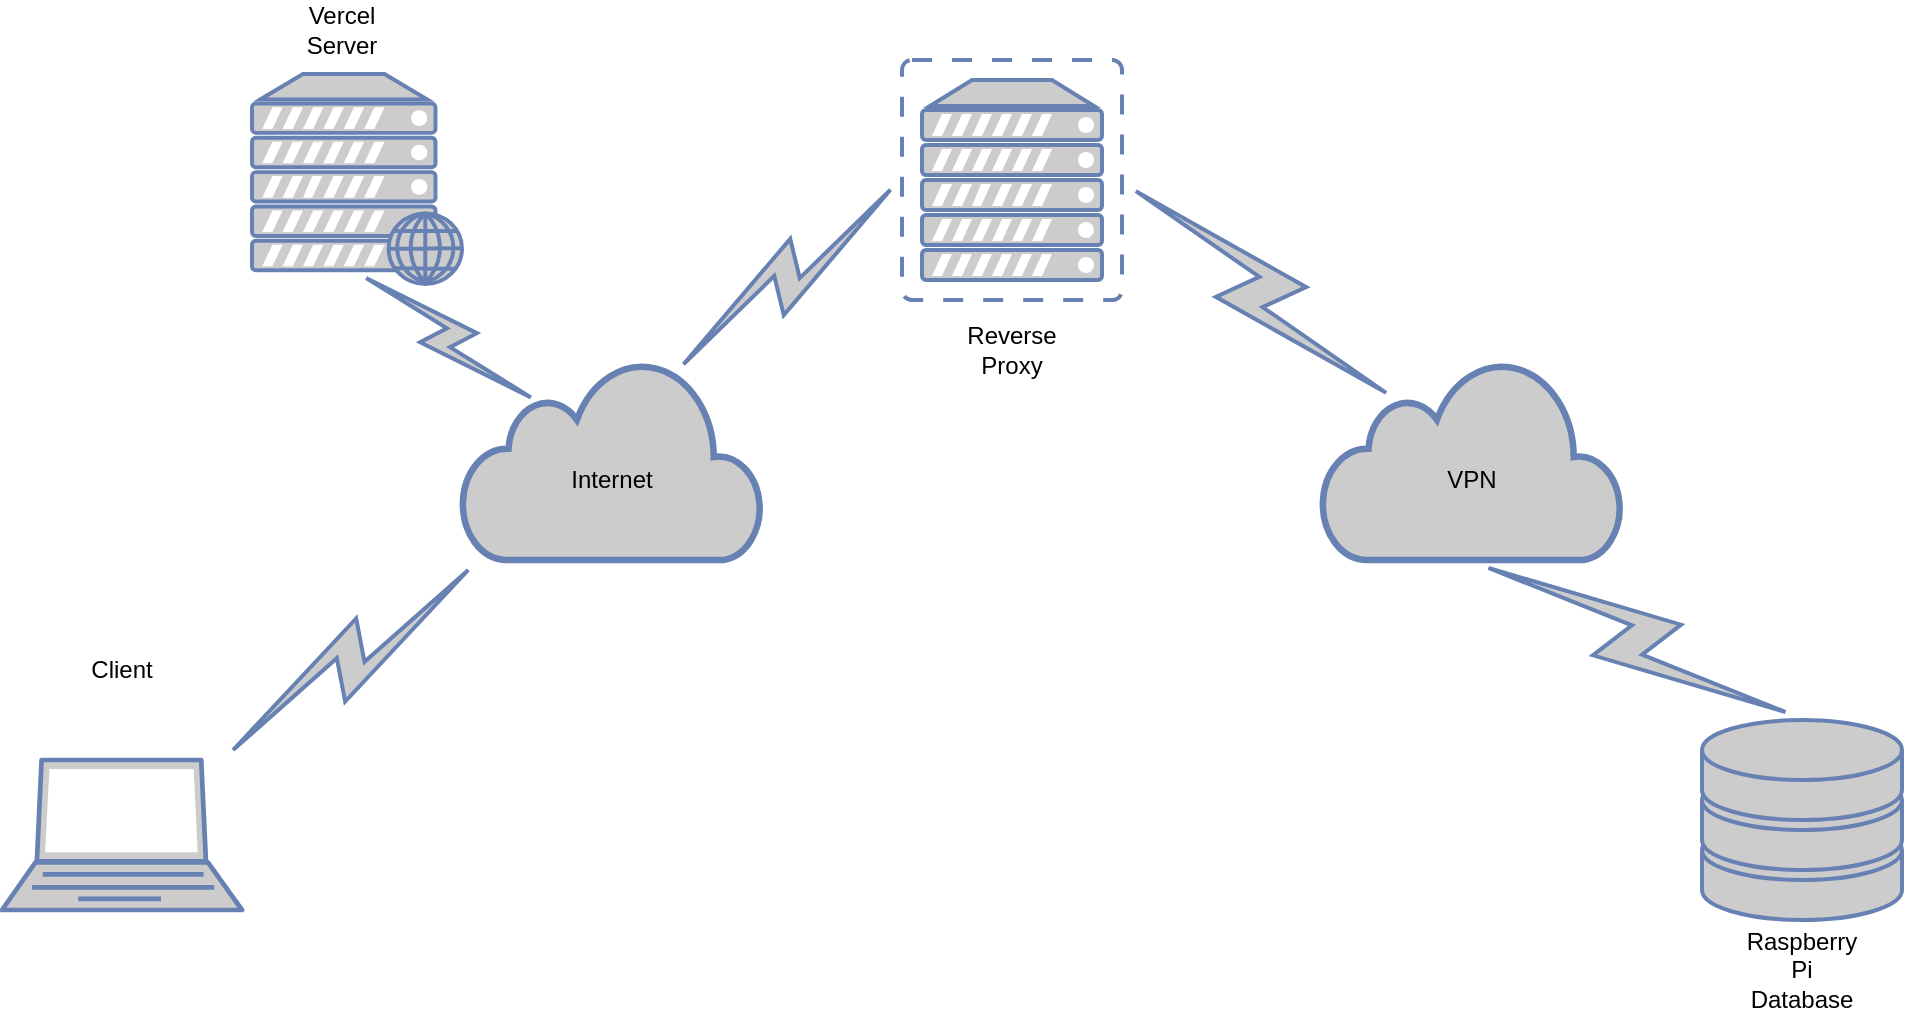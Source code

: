 <mxfile version="16.5.6" type="device"><diagram name="Page-1" id="bfe91b75-5d2c-26a0-9c1d-138518896778"><mxGraphModel dx="2171" dy="875" grid="0" gridSize="10" guides="1" tooltips="1" connect="1" arrows="1" fold="1" page="1" pageScale="1" pageWidth="1100" pageHeight="850" background="none" math="0" shadow="0"><root><mxCell id="0"/><mxCell id="1" parent="0"/><mxCell id="9VFb4H1foxlltlZFHTnn-1" value="" style="fontColor=#0066CC;verticalAlign=top;verticalLabelPosition=bottom;labelPosition=center;align=center;html=1;outlineConnect=0;fillColor=#CCCCCC;strokeColor=#6881B3;gradientColor=none;gradientDirection=north;strokeWidth=2;shape=mxgraph.networks.laptop;" vertex="1" parent="1"><mxGeometry x="120" y="430" width="120" height="75" as="geometry"/></mxCell><mxCell id="9VFb4H1foxlltlZFHTnn-2" value="" style="html=1;outlineConnect=0;fillColor=#CCCCCC;strokeColor=#6881B3;gradientColor=none;gradientDirection=north;strokeWidth=2;shape=mxgraph.networks.comm_link_edge;html=1;rounded=0;" edge="1" parent="1" source="9VFb4H1foxlltlZFHTnn-1" target="9VFb4H1foxlltlZFHTnn-4"><mxGeometry width="100" height="100" relative="1" as="geometry"><mxPoint x="230" y="420" as="sourcePoint"/><mxPoint x="400" y="250" as="targetPoint"/><Array as="points"/></mxGeometry></mxCell><mxCell id="9VFb4H1foxlltlZFHTnn-3" value="" style="fontColor=#0066CC;verticalAlign=top;verticalLabelPosition=bottom;labelPosition=center;align=center;html=1;outlineConnect=0;fillColor=#CCCCCC;strokeColor=#6881B3;gradientColor=none;gradientDirection=north;strokeWidth=2;shape=mxgraph.networks.virtual_server;" vertex="1" parent="1"><mxGeometry x="570" y="80" width="110" height="120" as="geometry"/></mxCell><mxCell id="9VFb4H1foxlltlZFHTnn-4" value="" style="html=1;outlineConnect=0;fillColor=#CCCCCC;strokeColor=#6881B3;gradientColor=none;gradientDirection=north;strokeWidth=2;shape=mxgraph.networks.cloud;fontColor=#ffffff;" vertex="1" parent="1"><mxGeometry x="350" y="230" width="150" height="100" as="geometry"/></mxCell><mxCell id="9VFb4H1foxlltlZFHTnn-5" value="" style="html=1;outlineConnect=0;fillColor=#CCCCCC;strokeColor=#6881B3;gradientColor=none;gradientDirection=north;strokeWidth=2;shape=mxgraph.networks.comm_link_edge;html=1;rounded=0;exitX=0.7;exitY=0.07;exitDx=0;exitDy=0;exitPerimeter=0;entryX=0;entryY=0.5;entryDx=0;entryDy=0;entryPerimeter=0;" edge="1" parent="1" source="9VFb4H1foxlltlZFHTnn-4" target="9VFb4H1foxlltlZFHTnn-3"><mxGeometry width="100" height="100" relative="1" as="geometry"><mxPoint x="650" y="320" as="sourcePoint"/><mxPoint x="750" y="220" as="targetPoint"/></mxGeometry></mxCell><mxCell id="9VFb4H1foxlltlZFHTnn-6" value="" style="html=1;outlineConnect=0;fillColor=#CCCCCC;strokeColor=#6881B3;gradientColor=none;gradientDirection=north;strokeWidth=2;shape=mxgraph.networks.cloud;fontColor=#ffffff;" vertex="1" parent="1"><mxGeometry x="780" y="230" width="150" height="100" as="geometry"/></mxCell><mxCell id="9VFb4H1foxlltlZFHTnn-7" value="" style="html=1;outlineConnect=0;fillColor=#CCCCCC;strokeColor=#6881B3;gradientColor=none;gradientDirection=north;strokeWidth=2;shape=mxgraph.networks.comm_link_edge;html=1;rounded=0;exitX=1;exitY=0.5;exitDx=0;exitDy=0;exitPerimeter=0;entryX=0.26;entryY=0.22;entryDx=0;entryDy=0;entryPerimeter=0;" edge="1" parent="1" source="9VFb4H1foxlltlZFHTnn-3" target="9VFb4H1foxlltlZFHTnn-6"><mxGeometry width="100" height="100" relative="1" as="geometry"><mxPoint x="650" y="320" as="sourcePoint"/><mxPoint x="750" y="220" as="targetPoint"/></mxGeometry></mxCell><mxCell id="9VFb4H1foxlltlZFHTnn-8" value="" style="fontColor=#0066CC;verticalAlign=top;verticalLabelPosition=bottom;labelPosition=center;align=center;html=1;outlineConnect=0;fillColor=#CCCCCC;strokeColor=#6881B3;gradientColor=none;gradientDirection=north;strokeWidth=2;shape=mxgraph.networks.web_server;" vertex="1" parent="1"><mxGeometry x="245" y="87" width="105" height="105" as="geometry"/></mxCell><mxCell id="9VFb4H1foxlltlZFHTnn-9" value="" style="html=1;outlineConnect=0;fillColor=#CCCCCC;strokeColor=#6881B3;gradientColor=none;gradientDirection=north;strokeWidth=2;shape=mxgraph.networks.comm_link_edge;html=1;rounded=0;exitX=0.26;exitY=0.22;exitDx=0;exitDy=0;exitPerimeter=0;entryX=0.5;entryY=0.94;entryDx=0;entryDy=0;entryPerimeter=0;" edge="1" parent="1" source="9VFb4H1foxlltlZFHTnn-4" target="9VFb4H1foxlltlZFHTnn-8"><mxGeometry width="100" height="100" relative="1" as="geometry"><mxPoint x="650" y="320" as="sourcePoint"/><mxPoint x="750" y="220" as="targetPoint"/></mxGeometry></mxCell><mxCell id="9VFb4H1foxlltlZFHTnn-10" value="" style="fontColor=#0066CC;verticalAlign=top;verticalLabelPosition=bottom;labelPosition=center;align=center;html=1;outlineConnect=0;fillColor=#CCCCCC;strokeColor=#6881B3;gradientColor=none;gradientDirection=north;strokeWidth=2;shape=mxgraph.networks.storage;" vertex="1" parent="1"><mxGeometry x="970" y="410" width="100" height="100" as="geometry"/></mxCell><mxCell id="9VFb4H1foxlltlZFHTnn-11" value="" style="html=1;outlineConnect=0;fillColor=#CCCCCC;strokeColor=#6881B3;gradientColor=none;gradientDirection=north;strokeWidth=2;shape=mxgraph.networks.comm_link_edge;html=1;rounded=0;exitX=0.5;exitY=0;exitDx=0;exitDy=0;exitPerimeter=0;entryX=0.5;entryY=1;entryDx=0;entryDy=0;entryPerimeter=0;" edge="1" parent="1" source="9VFb4H1foxlltlZFHTnn-10" target="9VFb4H1foxlltlZFHTnn-6"><mxGeometry width="100" height="100" relative="1" as="geometry"><mxPoint x="890" y="450" as="sourcePoint"/><mxPoint x="990" y="350" as="targetPoint"/></mxGeometry></mxCell><mxCell id="9VFb4H1foxlltlZFHTnn-12" value="Internet" style="text;html=1;strokeColor=none;fillColor=none;align=center;verticalAlign=middle;whiteSpace=wrap;rounded=0;" vertex="1" parent="1"><mxGeometry x="375" y="260" width="100" height="60" as="geometry"/></mxCell><mxCell id="9VFb4H1foxlltlZFHTnn-13" value="VPN" style="text;html=1;strokeColor=none;fillColor=none;align=center;verticalAlign=middle;whiteSpace=wrap;rounded=0;" vertex="1" parent="1"><mxGeometry x="800" y="260" width="110" height="60" as="geometry"/></mxCell><mxCell id="9VFb4H1foxlltlZFHTnn-14" value="Reverse Proxy" style="text;html=1;strokeColor=none;fillColor=none;align=center;verticalAlign=middle;whiteSpace=wrap;rounded=0;" vertex="1" parent="1"><mxGeometry x="595" y="210" width="60" height="30" as="geometry"/></mxCell><mxCell id="9VFb4H1foxlltlZFHTnn-15" value="Vercel Server" style="text;html=1;strokeColor=none;fillColor=none;align=center;verticalAlign=middle;whiteSpace=wrap;rounded=0;" vertex="1" parent="1"><mxGeometry x="260" y="50" width="60" height="30" as="geometry"/></mxCell><mxCell id="9VFb4H1foxlltlZFHTnn-16" value="Client" style="text;html=1;strokeColor=none;fillColor=none;align=center;verticalAlign=middle;whiteSpace=wrap;rounded=0;" vertex="1" parent="1"><mxGeometry x="150" y="370" width="60" height="30" as="geometry"/></mxCell><mxCell id="9VFb4H1foxlltlZFHTnn-17" value="Raspberry Pi Database" style="text;html=1;strokeColor=none;fillColor=none;align=center;verticalAlign=middle;whiteSpace=wrap;rounded=0;" vertex="1" parent="1"><mxGeometry x="990" y="520" width="60" height="30" as="geometry"/></mxCell></root></mxGraphModel></diagram></mxfile>